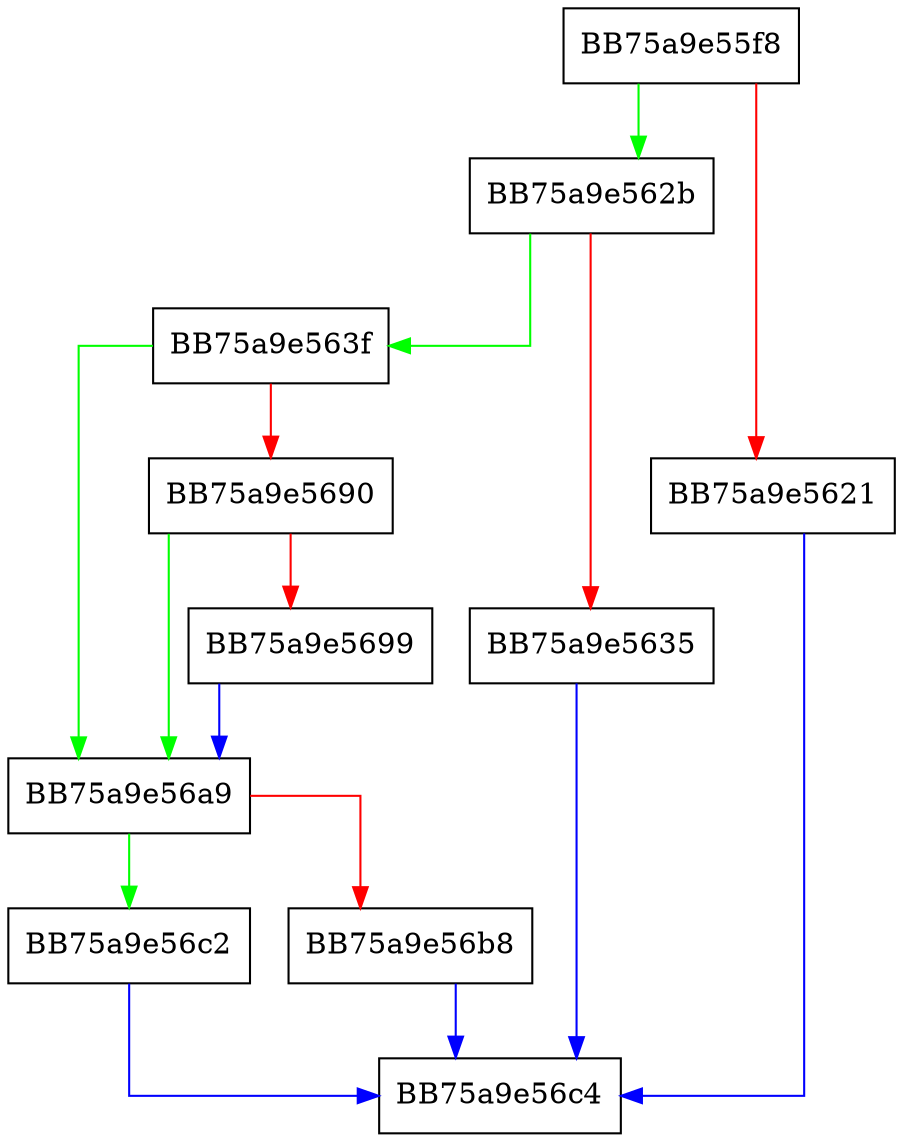 digraph AcquireInstance {
  node [shape="box"];
  graph [splines=ortho];
  BB75a9e55f8 -> BB75a9e562b [color="green"];
  BB75a9e55f8 -> BB75a9e5621 [color="red"];
  BB75a9e5621 -> BB75a9e56c4 [color="blue"];
  BB75a9e562b -> BB75a9e563f [color="green"];
  BB75a9e562b -> BB75a9e5635 [color="red"];
  BB75a9e5635 -> BB75a9e56c4 [color="blue"];
  BB75a9e563f -> BB75a9e56a9 [color="green"];
  BB75a9e563f -> BB75a9e5690 [color="red"];
  BB75a9e5690 -> BB75a9e56a9 [color="green"];
  BB75a9e5690 -> BB75a9e5699 [color="red"];
  BB75a9e5699 -> BB75a9e56a9 [color="blue"];
  BB75a9e56a9 -> BB75a9e56c2 [color="green"];
  BB75a9e56a9 -> BB75a9e56b8 [color="red"];
  BB75a9e56b8 -> BB75a9e56c4 [color="blue"];
  BB75a9e56c2 -> BB75a9e56c4 [color="blue"];
}